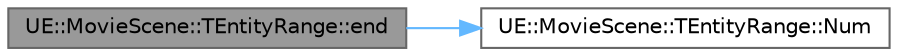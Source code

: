digraph "UE::MovieScene::TEntityRange::end"
{
 // INTERACTIVE_SVG=YES
 // LATEX_PDF_SIZE
  bgcolor="transparent";
  edge [fontname=Helvetica,fontsize=10,labelfontname=Helvetica,labelfontsize=10];
  node [fontname=Helvetica,fontsize=10,shape=box,height=0.2,width=0.4];
  rankdir="LR";
  Node1 [id="Node000001",label="UE::MovieScene::TEntityRange::end",height=0.2,width=0.4,color="gray40", fillcolor="grey60", style="filled", fontcolor="black",tooltip=" "];
  Node1 -> Node2 [id="edge1_Node000001_Node000002",color="steelblue1",style="solid",tooltip=" "];
  Node2 [id="Node000002",label="UE::MovieScene::TEntityRange::Num",height=0.2,width=0.4,color="grey40", fillcolor="white", style="filled",URL="$d1/dfa/structUE_1_1MovieScene_1_1TEntityRange.html#a4752a0852aea15b356accecdfd1b424a",tooltip="Access the size of this range."];
}
